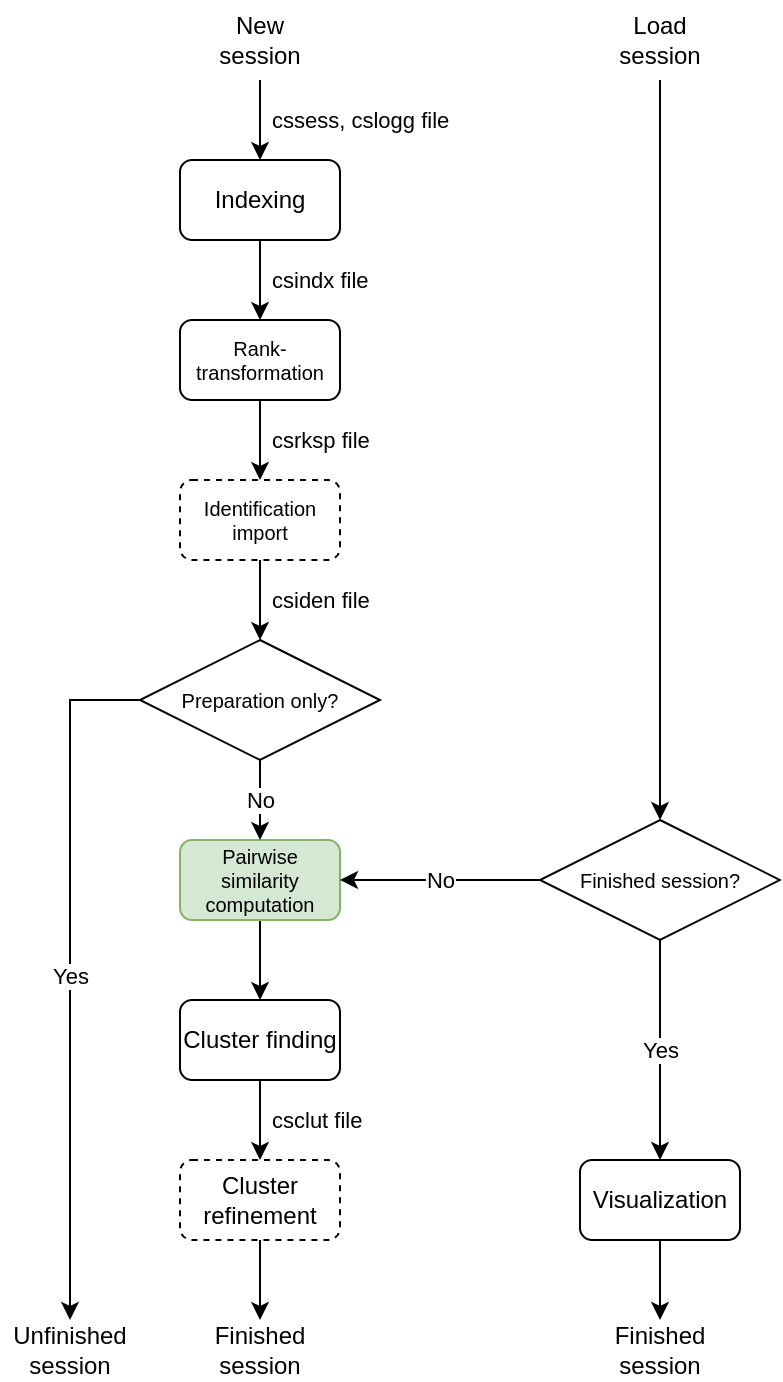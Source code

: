 <mxfile version="13.1.3" type="device"><diagram id="C5RBs43oDa-KdzZeNtuy" name="Page-1"><mxGraphModel dx="440" dy="760" grid="1" gridSize="10" guides="1" tooltips="1" connect="1" arrows="1" fold="1" page="1" pageScale="1" pageWidth="827" pageHeight="1169" math="0" shadow="0"><root><mxCell id="WIyWlLk6GJQsqaUBKTNV-0"/><mxCell id="WIyWlLk6GJQsqaUBKTNV-1" parent="WIyWlLk6GJQsqaUBKTNV-0"/><mxCell id="ZCSEJuX-85fRQ5fZrLZo-21" value="csindx file" style="edgeStyle=orthogonalEdgeStyle;rounded=0;orthogonalLoop=1;jettySize=auto;html=1;exitX=0.5;exitY=1;exitDx=0;exitDy=0;entryX=0.5;entryY=0;entryDx=0;entryDy=0;labelPosition=right;verticalLabelPosition=middle;align=left;verticalAlign=middle;spacing=6;" parent="WIyWlLk6GJQsqaUBKTNV-1" source="ZCSEJuX-85fRQ5fZrLZo-10" target="ZCSEJuX-85fRQ5fZrLZo-13" edge="1"><mxGeometry relative="1" as="geometry"/></mxCell><mxCell id="ZCSEJuX-85fRQ5fZrLZo-10" value="Indexing" style="rounded=1;whiteSpace=wrap;html=1;" parent="WIyWlLk6GJQsqaUBKTNV-1" vertex="1"><mxGeometry x="120" y="200" width="80" height="40" as="geometry"/></mxCell><mxCell id="ZCSEJuX-85fRQ5fZrLZo-77" value="csrksp file" style="edgeStyle=orthogonalEdgeStyle;rounded=0;orthogonalLoop=1;jettySize=auto;html=1;exitX=0.5;exitY=1;exitDx=0;exitDy=0;entryX=0.5;entryY=0;entryDx=0;entryDy=0;labelPosition=right;verticalLabelPosition=middle;align=left;verticalAlign=middle;spacing=6;" parent="WIyWlLk6GJQsqaUBKTNV-1" source="ZCSEJuX-85fRQ5fZrLZo-13" target="ZCSEJuX-85fRQ5fZrLZo-75" edge="1"><mxGeometry relative="1" as="geometry"/></mxCell><mxCell id="ZCSEJuX-85fRQ5fZrLZo-13" value="Rank-transformation" style="rounded=1;whiteSpace=wrap;html=1;fontSize=10;" parent="WIyWlLk6GJQsqaUBKTNV-1" vertex="1"><mxGeometry x="120" y="280" width="80" height="40" as="geometry"/></mxCell><mxCell id="ZCSEJuX-85fRQ5fZrLZo-40" style="edgeStyle=orthogonalEdgeStyle;rounded=0;orthogonalLoop=1;jettySize=auto;html=1;exitX=0.5;exitY=1;exitDx=0;exitDy=0;entryX=0.5;entryY=0;entryDx=0;entryDy=0;" parent="WIyWlLk6GJQsqaUBKTNV-1" source="ZCSEJuX-85fRQ5fZrLZo-16" target="ZCSEJuX-85fRQ5fZrLZo-24" edge="1"><mxGeometry relative="1" as="geometry"/></mxCell><mxCell id="ZCSEJuX-85fRQ5fZrLZo-16" value="Pairwise similarity computation" style="rounded=1;whiteSpace=wrap;html=1;fillColor=#d5e8d4;strokeColor=#82b366;fontSize=10;" parent="WIyWlLk6GJQsqaUBKTNV-1" vertex="1"><mxGeometry x="120" y="540" width="80" height="40" as="geometry"/></mxCell><mxCell id="ZCSEJuX-85fRQ5fZrLZo-27" value="csclut file" style="edgeStyle=orthogonalEdgeStyle;rounded=0;orthogonalLoop=1;jettySize=auto;html=1;exitX=0.5;exitY=1;exitDx=0;exitDy=0;entryX=0.5;entryY=0;entryDx=0;entryDy=0;spacing=6;labelPosition=right;verticalLabelPosition=middle;align=left;verticalAlign=middle;" parent="WIyWlLk6GJQsqaUBKTNV-1" source="ZCSEJuX-85fRQ5fZrLZo-24" target="ZCSEJuX-85fRQ5fZrLZo-26" edge="1"><mxGeometry relative="1" as="geometry"/></mxCell><mxCell id="ZCSEJuX-85fRQ5fZrLZo-24" value="Cluster finding" style="rounded=1;whiteSpace=wrap;html=1;" parent="WIyWlLk6GJQsqaUBKTNV-1" vertex="1"><mxGeometry x="120" y="620" width="80" height="40" as="geometry"/></mxCell><mxCell id="ZCSEJuX-85fRQ5fZrLZo-31" style="edgeStyle=orthogonalEdgeStyle;rounded=0;orthogonalLoop=1;jettySize=auto;html=1;entryX=0.5;entryY=0;entryDx=0;entryDy=0;" parent="WIyWlLk6GJQsqaUBKTNV-1" source="ZCSEJuX-85fRQ5fZrLZo-26" target="ZCSEJuX-85fRQ5fZrLZo-52" edge="1"><mxGeometry relative="1" as="geometry"><mxPoint x="160" y="780" as="targetPoint"/></mxGeometry></mxCell><mxCell id="ZCSEJuX-85fRQ5fZrLZo-26" value="Cluster refinement" style="rounded=1;whiteSpace=wrap;html=1;dashed=1;" parent="WIyWlLk6GJQsqaUBKTNV-1" vertex="1"><mxGeometry x="120" y="700" width="80" height="40" as="geometry"/></mxCell><mxCell id="ZCSEJuX-85fRQ5fZrLZo-34" style="edgeStyle=orthogonalEdgeStyle;rounded=0;orthogonalLoop=1;jettySize=auto;html=1;exitX=0.5;exitY=1;exitDx=0;exitDy=0;entryX=0.5;entryY=0;entryDx=0;entryDy=0;" parent="WIyWlLk6GJQsqaUBKTNV-1" target="ZCSEJuX-85fRQ5fZrLZo-24" edge="1"><mxGeometry relative="1" as="geometry"><mxPoint x="160" y="620" as="sourcePoint"/></mxGeometry></mxCell><mxCell id="ZCSEJuX-85fRQ5fZrLZo-39" value="No" style="edgeStyle=orthogonalEdgeStyle;rounded=0;orthogonalLoop=1;jettySize=auto;html=1;exitX=0.5;exitY=1;exitDx=0;exitDy=0;entryX=0.5;entryY=0;entryDx=0;entryDy=0;" parent="WIyWlLk6GJQsqaUBKTNV-1" source="ZCSEJuX-85fRQ5fZrLZo-32" target="ZCSEJuX-85fRQ5fZrLZo-16" edge="1"><mxGeometry relative="1" as="geometry"/></mxCell><mxCell id="ZCSEJuX-85fRQ5fZrLZo-69" value="Yes" style="edgeStyle=orthogonalEdgeStyle;rounded=0;orthogonalLoop=1;jettySize=auto;html=1;exitX=0;exitY=0.5;exitDx=0;exitDy=0;entryX=0.5;entryY=0;entryDx=0;entryDy=0;" parent="WIyWlLk6GJQsqaUBKTNV-1" source="ZCSEJuX-85fRQ5fZrLZo-32" target="ZCSEJuX-85fRQ5fZrLZo-53" edge="1"><mxGeometry relative="1" as="geometry"/></mxCell><mxCell id="ZCSEJuX-85fRQ5fZrLZo-32" value="Preparation only?" style="rhombus;whiteSpace=wrap;html=1;fontSize=10;" parent="WIyWlLk6GJQsqaUBKTNV-1" vertex="1"><mxGeometry x="100" y="440" width="120" height="60" as="geometry"/></mxCell><mxCell id="ZCSEJuX-85fRQ5fZrLZo-36" style="edgeStyle=orthogonalEdgeStyle;rounded=0;orthogonalLoop=1;jettySize=auto;html=1;exitX=0.5;exitY=1;exitDx=0;exitDy=0;" parent="WIyWlLk6GJQsqaUBKTNV-1" source="ZCSEJuX-85fRQ5fZrLZo-32" target="ZCSEJuX-85fRQ5fZrLZo-32" edge="1"><mxGeometry relative="1" as="geometry"/></mxCell><mxCell id="ZCSEJuX-85fRQ5fZrLZo-43" value="cssess, cslogg file" style="endArrow=classic;html=1;entryX=0.5;entryY=0;entryDx=0;entryDy=0;exitX=0.5;exitY=1;exitDx=0;exitDy=0;spacing=6;labelPosition=right;verticalLabelPosition=middle;align=left;verticalAlign=middle;" parent="WIyWlLk6GJQsqaUBKTNV-1" source="ZCSEJuX-85fRQ5fZrLZo-44" target="ZCSEJuX-85fRQ5fZrLZo-10" edge="1"><mxGeometry width="50" height="50" relative="1" as="geometry"><mxPoint x="160" y="160" as="sourcePoint"/><mxPoint x="160" y="100" as="targetPoint"/></mxGeometry></mxCell><mxCell id="ZCSEJuX-85fRQ5fZrLZo-44" value="New session" style="text;html=1;strokeColor=none;fillColor=none;align=center;verticalAlign=middle;whiteSpace=wrap;rounded=0;" parent="WIyWlLk6GJQsqaUBKTNV-1" vertex="1"><mxGeometry x="140" y="120" width="40" height="40" as="geometry"/></mxCell><mxCell id="ZCSEJuX-85fRQ5fZrLZo-52" value="Finished session" style="text;html=1;strokeColor=none;fillColor=none;align=center;verticalAlign=middle;whiteSpace=wrap;rounded=0;" parent="WIyWlLk6GJQsqaUBKTNV-1" vertex="1"><mxGeometry x="140" y="780" width="40" height="30" as="geometry"/></mxCell><mxCell id="ZCSEJuX-85fRQ5fZrLZo-53" value="Unfinished session" style="text;html=1;strokeColor=none;fillColor=none;align=center;verticalAlign=middle;whiteSpace=wrap;rounded=0;" parent="WIyWlLk6GJQsqaUBKTNV-1" vertex="1"><mxGeometry x="30" y="780" width="70" height="30" as="geometry"/></mxCell><mxCell id="ZCSEJuX-85fRQ5fZrLZo-57" style="edgeStyle=orthogonalEdgeStyle;rounded=0;orthogonalLoop=1;jettySize=auto;html=1;exitX=0.5;exitY=1;exitDx=0;exitDy=0;entryX=0.5;entryY=0;entryDx=0;entryDy=0;" parent="WIyWlLk6GJQsqaUBKTNV-1" source="ZCSEJuX-85fRQ5fZrLZo-55" target="ZCSEJuX-85fRQ5fZrLZo-56" edge="1"><mxGeometry relative="1" as="geometry"/></mxCell><mxCell id="ZCSEJuX-85fRQ5fZrLZo-55" value="Load session" style="text;html=1;strokeColor=none;fillColor=none;align=center;verticalAlign=middle;whiteSpace=wrap;rounded=0;" parent="WIyWlLk6GJQsqaUBKTNV-1" vertex="1"><mxGeometry x="330" y="120" width="60" height="40" as="geometry"/></mxCell><mxCell id="ZCSEJuX-85fRQ5fZrLZo-60" value="No" style="edgeStyle=orthogonalEdgeStyle;rounded=0;orthogonalLoop=1;jettySize=auto;html=1;exitX=0;exitY=0.5;exitDx=0;exitDy=0;entryX=1;entryY=0.5;entryDx=0;entryDy=0;" parent="WIyWlLk6GJQsqaUBKTNV-1" source="ZCSEJuX-85fRQ5fZrLZo-56" target="ZCSEJuX-85fRQ5fZrLZo-16" edge="1"><mxGeometry relative="1" as="geometry"/></mxCell><mxCell id="ZCSEJuX-85fRQ5fZrLZo-61" value="Yes" style="edgeStyle=orthogonalEdgeStyle;rounded=0;orthogonalLoop=1;jettySize=auto;html=1;exitX=0.5;exitY=1;exitDx=0;exitDy=0;entryX=0.5;entryY=0;entryDx=0;entryDy=0;" parent="WIyWlLk6GJQsqaUBKTNV-1" source="ZCSEJuX-85fRQ5fZrLZo-56" target="ZCSEJuX-85fRQ5fZrLZo-58" edge="1"><mxGeometry relative="1" as="geometry"/></mxCell><mxCell id="ZCSEJuX-85fRQ5fZrLZo-56" value="Finished session?" style="rhombus;whiteSpace=wrap;html=1;fontSize=10;" parent="WIyWlLk6GJQsqaUBKTNV-1" vertex="1"><mxGeometry x="300" y="530" width="120" height="60" as="geometry"/></mxCell><mxCell id="ZCSEJuX-85fRQ5fZrLZo-58" value="Visualization" style="rounded=1;whiteSpace=wrap;html=1;" parent="WIyWlLk6GJQsqaUBKTNV-1" vertex="1"><mxGeometry x="320" y="700" width="80" height="40" as="geometry"/></mxCell><mxCell id="ZCSEJuX-85fRQ5fZrLZo-62" style="edgeStyle=orthogonalEdgeStyle;rounded=0;orthogonalLoop=1;jettySize=auto;html=1;entryX=0.5;entryY=0;entryDx=0;entryDy=0;exitX=0.5;exitY=1;exitDx=0;exitDy=0;" parent="WIyWlLk6GJQsqaUBKTNV-1" source="ZCSEJuX-85fRQ5fZrLZo-58" target="ZCSEJuX-85fRQ5fZrLZo-63" edge="1"><mxGeometry relative="1" as="geometry"><mxPoint x="360" y="740" as="sourcePoint"/><mxPoint x="360" y="780" as="targetPoint"/></mxGeometry></mxCell><mxCell id="ZCSEJuX-85fRQ5fZrLZo-63" value="Finished session" style="text;html=1;strokeColor=none;fillColor=none;align=center;verticalAlign=middle;whiteSpace=wrap;rounded=0;" parent="WIyWlLk6GJQsqaUBKTNV-1" vertex="1"><mxGeometry x="340" y="780" width="40" height="30" as="geometry"/></mxCell><mxCell id="ZCSEJuX-85fRQ5fZrLZo-76" value="csiden file" style="edgeStyle=orthogonalEdgeStyle;rounded=0;orthogonalLoop=1;jettySize=auto;html=1;exitX=0.5;exitY=1;exitDx=0;exitDy=0;entryX=0.5;entryY=0;entryDx=0;entryDy=0;spacing=6;labelPosition=right;verticalLabelPosition=middle;align=left;verticalAlign=middle;" parent="WIyWlLk6GJQsqaUBKTNV-1" source="ZCSEJuX-85fRQ5fZrLZo-75" target="ZCSEJuX-85fRQ5fZrLZo-32" edge="1"><mxGeometry relative="1" as="geometry"/></mxCell><mxCell id="ZCSEJuX-85fRQ5fZrLZo-75" value="Identification import" style="rounded=1;whiteSpace=wrap;html=1;dashed=1;fontSize=10;" parent="WIyWlLk6GJQsqaUBKTNV-1" vertex="1"><mxGeometry x="120" y="360" width="80" height="40" as="geometry"/></mxCell></root></mxGraphModel></diagram></mxfile>